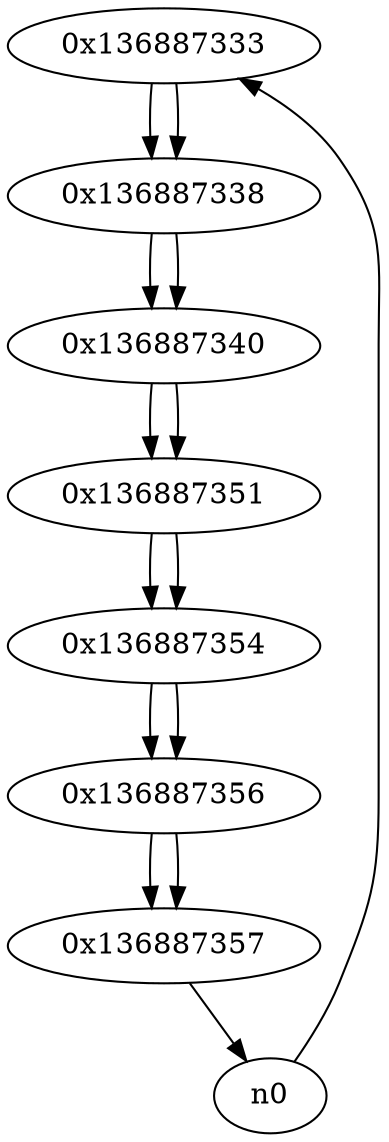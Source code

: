 digraph G{
/* nodes */
  n1 [label="0x136887333"]
  n2 [label="0x136887338"]
  n3 [label="0x136887340"]
  n4 [label="0x136887351"]
  n5 [label="0x136887354"]
  n6 [label="0x136887356"]
  n7 [label="0x136887357"]
/* edges */
n1 -> n2;
n0 -> n1;
n2 -> n3;
n1 -> n2;
n3 -> n4;
n2 -> n3;
n4 -> n5;
n3 -> n4;
n5 -> n6;
n4 -> n5;
n6 -> n7;
n5 -> n6;
n7 -> n0;
n6 -> n7;
}
